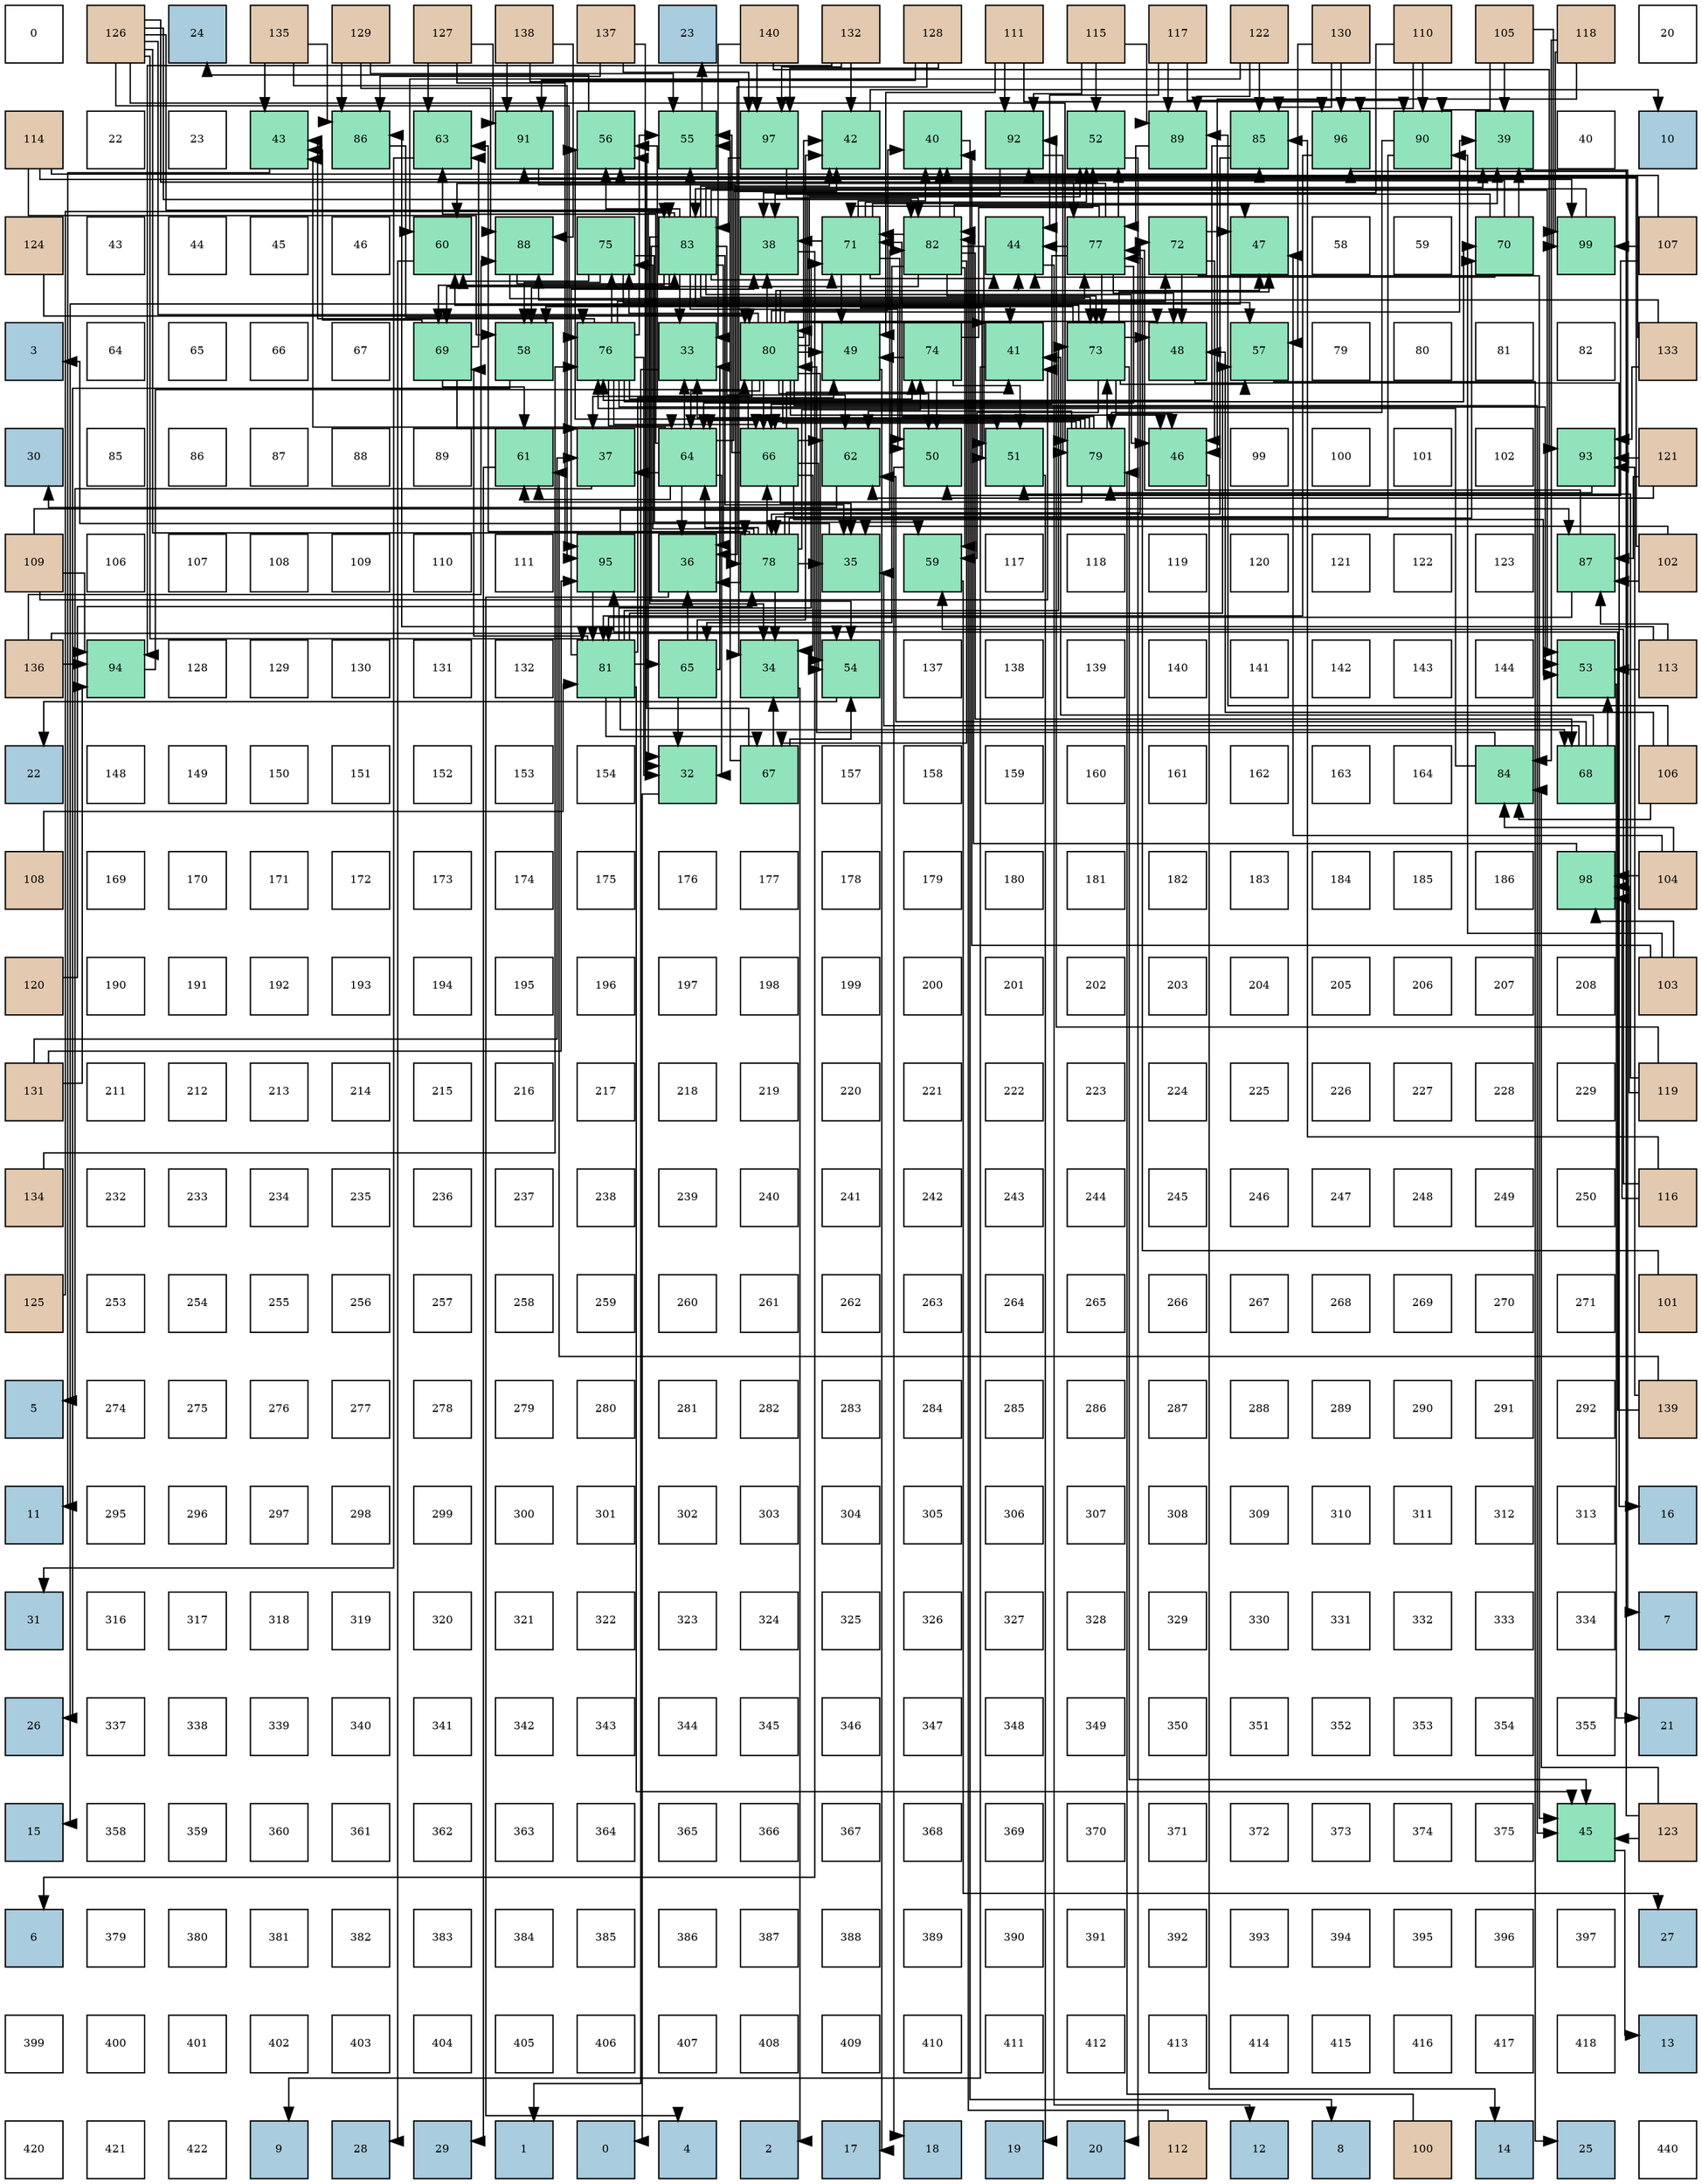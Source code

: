 digraph layout{
 rankdir=TB;
 splines=ortho;
 node [style=filled shape=square fixedsize=true width=0.6];
0[label="0", fontsize=8, fillcolor="#ffffff"];
1[label="126", fontsize=8, fillcolor="#e3c9af"];
2[label="24", fontsize=8, fillcolor="#a9ccde"];
3[label="135", fontsize=8, fillcolor="#e3c9af"];
4[label="129", fontsize=8, fillcolor="#e3c9af"];
5[label="127", fontsize=8, fillcolor="#e3c9af"];
6[label="138", fontsize=8, fillcolor="#e3c9af"];
7[label="137", fontsize=8, fillcolor="#e3c9af"];
8[label="23", fontsize=8, fillcolor="#a9ccde"];
9[label="140", fontsize=8, fillcolor="#e3c9af"];
10[label="132", fontsize=8, fillcolor="#e3c9af"];
11[label="128", fontsize=8, fillcolor="#e3c9af"];
12[label="111", fontsize=8, fillcolor="#e3c9af"];
13[label="115", fontsize=8, fillcolor="#e3c9af"];
14[label="117", fontsize=8, fillcolor="#e3c9af"];
15[label="122", fontsize=8, fillcolor="#e3c9af"];
16[label="130", fontsize=8, fillcolor="#e3c9af"];
17[label="110", fontsize=8, fillcolor="#e3c9af"];
18[label="105", fontsize=8, fillcolor="#e3c9af"];
19[label="118", fontsize=8, fillcolor="#e3c9af"];
20[label="20", fontsize=8, fillcolor="#ffffff"];
21[label="114", fontsize=8, fillcolor="#e3c9af"];
22[label="22", fontsize=8, fillcolor="#ffffff"];
23[label="23", fontsize=8, fillcolor="#ffffff"];
24[label="43", fontsize=8, fillcolor="#91e3bb"];
25[label="86", fontsize=8, fillcolor="#91e3bb"];
26[label="63", fontsize=8, fillcolor="#91e3bb"];
27[label="91", fontsize=8, fillcolor="#91e3bb"];
28[label="56", fontsize=8, fillcolor="#91e3bb"];
29[label="55", fontsize=8, fillcolor="#91e3bb"];
30[label="97", fontsize=8, fillcolor="#91e3bb"];
31[label="42", fontsize=8, fillcolor="#91e3bb"];
32[label="40", fontsize=8, fillcolor="#91e3bb"];
33[label="92", fontsize=8, fillcolor="#91e3bb"];
34[label="52", fontsize=8, fillcolor="#91e3bb"];
35[label="89", fontsize=8, fillcolor="#91e3bb"];
36[label="85", fontsize=8, fillcolor="#91e3bb"];
37[label="96", fontsize=8, fillcolor="#91e3bb"];
38[label="90", fontsize=8, fillcolor="#91e3bb"];
39[label="39", fontsize=8, fillcolor="#91e3bb"];
40[label="40", fontsize=8, fillcolor="#ffffff"];
41[label="10", fontsize=8, fillcolor="#a9ccde"];
42[label="124", fontsize=8, fillcolor="#e3c9af"];
43[label="43", fontsize=8, fillcolor="#ffffff"];
44[label="44", fontsize=8, fillcolor="#ffffff"];
45[label="45", fontsize=8, fillcolor="#ffffff"];
46[label="46", fontsize=8, fillcolor="#ffffff"];
47[label="60", fontsize=8, fillcolor="#91e3bb"];
48[label="88", fontsize=8, fillcolor="#91e3bb"];
49[label="75", fontsize=8, fillcolor="#91e3bb"];
50[label="83", fontsize=8, fillcolor="#91e3bb"];
51[label="38", fontsize=8, fillcolor="#91e3bb"];
52[label="71", fontsize=8, fillcolor="#91e3bb"];
53[label="82", fontsize=8, fillcolor="#91e3bb"];
54[label="44", fontsize=8, fillcolor="#91e3bb"];
55[label="77", fontsize=8, fillcolor="#91e3bb"];
56[label="72", fontsize=8, fillcolor="#91e3bb"];
57[label="47", fontsize=8, fillcolor="#91e3bb"];
58[label="58", fontsize=8, fillcolor="#ffffff"];
59[label="59", fontsize=8, fillcolor="#ffffff"];
60[label="70", fontsize=8, fillcolor="#91e3bb"];
61[label="99", fontsize=8, fillcolor="#91e3bb"];
62[label="107", fontsize=8, fillcolor="#e3c9af"];
63[label="3", fontsize=8, fillcolor="#a9ccde"];
64[label="64", fontsize=8, fillcolor="#ffffff"];
65[label="65", fontsize=8, fillcolor="#ffffff"];
66[label="66", fontsize=8, fillcolor="#ffffff"];
67[label="67", fontsize=8, fillcolor="#ffffff"];
68[label="69", fontsize=8, fillcolor="#91e3bb"];
69[label="58", fontsize=8, fillcolor="#91e3bb"];
70[label="76", fontsize=8, fillcolor="#91e3bb"];
71[label="33", fontsize=8, fillcolor="#91e3bb"];
72[label="80", fontsize=8, fillcolor="#91e3bb"];
73[label="49", fontsize=8, fillcolor="#91e3bb"];
74[label="74", fontsize=8, fillcolor="#91e3bb"];
75[label="41", fontsize=8, fillcolor="#91e3bb"];
76[label="73", fontsize=8, fillcolor="#91e3bb"];
77[label="48", fontsize=8, fillcolor="#91e3bb"];
78[label="57", fontsize=8, fillcolor="#91e3bb"];
79[label="79", fontsize=8, fillcolor="#ffffff"];
80[label="80", fontsize=8, fillcolor="#ffffff"];
81[label="81", fontsize=8, fillcolor="#ffffff"];
82[label="82", fontsize=8, fillcolor="#ffffff"];
83[label="133", fontsize=8, fillcolor="#e3c9af"];
84[label="30", fontsize=8, fillcolor="#a9ccde"];
85[label="85", fontsize=8, fillcolor="#ffffff"];
86[label="86", fontsize=8, fillcolor="#ffffff"];
87[label="87", fontsize=8, fillcolor="#ffffff"];
88[label="88", fontsize=8, fillcolor="#ffffff"];
89[label="89", fontsize=8, fillcolor="#ffffff"];
90[label="61", fontsize=8, fillcolor="#91e3bb"];
91[label="37", fontsize=8, fillcolor="#91e3bb"];
92[label="64", fontsize=8, fillcolor="#91e3bb"];
93[label="66", fontsize=8, fillcolor="#91e3bb"];
94[label="62", fontsize=8, fillcolor="#91e3bb"];
95[label="50", fontsize=8, fillcolor="#91e3bb"];
96[label="51", fontsize=8, fillcolor="#91e3bb"];
97[label="79", fontsize=8, fillcolor="#91e3bb"];
98[label="46", fontsize=8, fillcolor="#91e3bb"];
99[label="99", fontsize=8, fillcolor="#ffffff"];
100[label="100", fontsize=8, fillcolor="#ffffff"];
101[label="101", fontsize=8, fillcolor="#ffffff"];
102[label="102", fontsize=8, fillcolor="#ffffff"];
103[label="93", fontsize=8, fillcolor="#91e3bb"];
104[label="121", fontsize=8, fillcolor="#e3c9af"];
105[label="109", fontsize=8, fillcolor="#e3c9af"];
106[label="106", fontsize=8, fillcolor="#ffffff"];
107[label="107", fontsize=8, fillcolor="#ffffff"];
108[label="108", fontsize=8, fillcolor="#ffffff"];
109[label="109", fontsize=8, fillcolor="#ffffff"];
110[label="110", fontsize=8, fillcolor="#ffffff"];
111[label="111", fontsize=8, fillcolor="#ffffff"];
112[label="95", fontsize=8, fillcolor="#91e3bb"];
113[label="36", fontsize=8, fillcolor="#91e3bb"];
114[label="78", fontsize=8, fillcolor="#91e3bb"];
115[label="35", fontsize=8, fillcolor="#91e3bb"];
116[label="59", fontsize=8, fillcolor="#91e3bb"];
117[label="117", fontsize=8, fillcolor="#ffffff"];
118[label="118", fontsize=8, fillcolor="#ffffff"];
119[label="119", fontsize=8, fillcolor="#ffffff"];
120[label="120", fontsize=8, fillcolor="#ffffff"];
121[label="121", fontsize=8, fillcolor="#ffffff"];
122[label="122", fontsize=8, fillcolor="#ffffff"];
123[label="123", fontsize=8, fillcolor="#ffffff"];
124[label="87", fontsize=8, fillcolor="#91e3bb"];
125[label="102", fontsize=8, fillcolor="#e3c9af"];
126[label="136", fontsize=8, fillcolor="#e3c9af"];
127[label="94", fontsize=8, fillcolor="#91e3bb"];
128[label="128", fontsize=8, fillcolor="#ffffff"];
129[label="129", fontsize=8, fillcolor="#ffffff"];
130[label="130", fontsize=8, fillcolor="#ffffff"];
131[label="131", fontsize=8, fillcolor="#ffffff"];
132[label="132", fontsize=8, fillcolor="#ffffff"];
133[label="81", fontsize=8, fillcolor="#91e3bb"];
134[label="65", fontsize=8, fillcolor="#91e3bb"];
135[label="34", fontsize=8, fillcolor="#91e3bb"];
136[label="54", fontsize=8, fillcolor="#91e3bb"];
137[label="137", fontsize=8, fillcolor="#ffffff"];
138[label="138", fontsize=8, fillcolor="#ffffff"];
139[label="139", fontsize=8, fillcolor="#ffffff"];
140[label="140", fontsize=8, fillcolor="#ffffff"];
141[label="141", fontsize=8, fillcolor="#ffffff"];
142[label="142", fontsize=8, fillcolor="#ffffff"];
143[label="143", fontsize=8, fillcolor="#ffffff"];
144[label="144", fontsize=8, fillcolor="#ffffff"];
145[label="53", fontsize=8, fillcolor="#91e3bb"];
146[label="113", fontsize=8, fillcolor="#e3c9af"];
147[label="22", fontsize=8, fillcolor="#a9ccde"];
148[label="148", fontsize=8, fillcolor="#ffffff"];
149[label="149", fontsize=8, fillcolor="#ffffff"];
150[label="150", fontsize=8, fillcolor="#ffffff"];
151[label="151", fontsize=8, fillcolor="#ffffff"];
152[label="152", fontsize=8, fillcolor="#ffffff"];
153[label="153", fontsize=8, fillcolor="#ffffff"];
154[label="154", fontsize=8, fillcolor="#ffffff"];
155[label="32", fontsize=8, fillcolor="#91e3bb"];
156[label="67", fontsize=8, fillcolor="#91e3bb"];
157[label="157", fontsize=8, fillcolor="#ffffff"];
158[label="158", fontsize=8, fillcolor="#ffffff"];
159[label="159", fontsize=8, fillcolor="#ffffff"];
160[label="160", fontsize=8, fillcolor="#ffffff"];
161[label="161", fontsize=8, fillcolor="#ffffff"];
162[label="162", fontsize=8, fillcolor="#ffffff"];
163[label="163", fontsize=8, fillcolor="#ffffff"];
164[label="164", fontsize=8, fillcolor="#ffffff"];
165[label="84", fontsize=8, fillcolor="#91e3bb"];
166[label="68", fontsize=8, fillcolor="#91e3bb"];
167[label="106", fontsize=8, fillcolor="#e3c9af"];
168[label="108", fontsize=8, fillcolor="#e3c9af"];
169[label="169", fontsize=8, fillcolor="#ffffff"];
170[label="170", fontsize=8, fillcolor="#ffffff"];
171[label="171", fontsize=8, fillcolor="#ffffff"];
172[label="172", fontsize=8, fillcolor="#ffffff"];
173[label="173", fontsize=8, fillcolor="#ffffff"];
174[label="174", fontsize=8, fillcolor="#ffffff"];
175[label="175", fontsize=8, fillcolor="#ffffff"];
176[label="176", fontsize=8, fillcolor="#ffffff"];
177[label="177", fontsize=8, fillcolor="#ffffff"];
178[label="178", fontsize=8, fillcolor="#ffffff"];
179[label="179", fontsize=8, fillcolor="#ffffff"];
180[label="180", fontsize=8, fillcolor="#ffffff"];
181[label="181", fontsize=8, fillcolor="#ffffff"];
182[label="182", fontsize=8, fillcolor="#ffffff"];
183[label="183", fontsize=8, fillcolor="#ffffff"];
184[label="184", fontsize=8, fillcolor="#ffffff"];
185[label="185", fontsize=8, fillcolor="#ffffff"];
186[label="186", fontsize=8, fillcolor="#ffffff"];
187[label="98", fontsize=8, fillcolor="#91e3bb"];
188[label="104", fontsize=8, fillcolor="#e3c9af"];
189[label="120", fontsize=8, fillcolor="#e3c9af"];
190[label="190", fontsize=8, fillcolor="#ffffff"];
191[label="191", fontsize=8, fillcolor="#ffffff"];
192[label="192", fontsize=8, fillcolor="#ffffff"];
193[label="193", fontsize=8, fillcolor="#ffffff"];
194[label="194", fontsize=8, fillcolor="#ffffff"];
195[label="195", fontsize=8, fillcolor="#ffffff"];
196[label="196", fontsize=8, fillcolor="#ffffff"];
197[label="197", fontsize=8, fillcolor="#ffffff"];
198[label="198", fontsize=8, fillcolor="#ffffff"];
199[label="199", fontsize=8, fillcolor="#ffffff"];
200[label="200", fontsize=8, fillcolor="#ffffff"];
201[label="201", fontsize=8, fillcolor="#ffffff"];
202[label="202", fontsize=8, fillcolor="#ffffff"];
203[label="203", fontsize=8, fillcolor="#ffffff"];
204[label="204", fontsize=8, fillcolor="#ffffff"];
205[label="205", fontsize=8, fillcolor="#ffffff"];
206[label="206", fontsize=8, fillcolor="#ffffff"];
207[label="207", fontsize=8, fillcolor="#ffffff"];
208[label="208", fontsize=8, fillcolor="#ffffff"];
209[label="103", fontsize=8, fillcolor="#e3c9af"];
210[label="131", fontsize=8, fillcolor="#e3c9af"];
211[label="211", fontsize=8, fillcolor="#ffffff"];
212[label="212", fontsize=8, fillcolor="#ffffff"];
213[label="213", fontsize=8, fillcolor="#ffffff"];
214[label="214", fontsize=8, fillcolor="#ffffff"];
215[label="215", fontsize=8, fillcolor="#ffffff"];
216[label="216", fontsize=8, fillcolor="#ffffff"];
217[label="217", fontsize=8, fillcolor="#ffffff"];
218[label="218", fontsize=8, fillcolor="#ffffff"];
219[label="219", fontsize=8, fillcolor="#ffffff"];
220[label="220", fontsize=8, fillcolor="#ffffff"];
221[label="221", fontsize=8, fillcolor="#ffffff"];
222[label="222", fontsize=8, fillcolor="#ffffff"];
223[label="223", fontsize=8, fillcolor="#ffffff"];
224[label="224", fontsize=8, fillcolor="#ffffff"];
225[label="225", fontsize=8, fillcolor="#ffffff"];
226[label="226", fontsize=8, fillcolor="#ffffff"];
227[label="227", fontsize=8, fillcolor="#ffffff"];
228[label="228", fontsize=8, fillcolor="#ffffff"];
229[label="229", fontsize=8, fillcolor="#ffffff"];
230[label="119", fontsize=8, fillcolor="#e3c9af"];
231[label="134", fontsize=8, fillcolor="#e3c9af"];
232[label="232", fontsize=8, fillcolor="#ffffff"];
233[label="233", fontsize=8, fillcolor="#ffffff"];
234[label="234", fontsize=8, fillcolor="#ffffff"];
235[label="235", fontsize=8, fillcolor="#ffffff"];
236[label="236", fontsize=8, fillcolor="#ffffff"];
237[label="237", fontsize=8, fillcolor="#ffffff"];
238[label="238", fontsize=8, fillcolor="#ffffff"];
239[label="239", fontsize=8, fillcolor="#ffffff"];
240[label="240", fontsize=8, fillcolor="#ffffff"];
241[label="241", fontsize=8, fillcolor="#ffffff"];
242[label="242", fontsize=8, fillcolor="#ffffff"];
243[label="243", fontsize=8, fillcolor="#ffffff"];
244[label="244", fontsize=8, fillcolor="#ffffff"];
245[label="245", fontsize=8, fillcolor="#ffffff"];
246[label="246", fontsize=8, fillcolor="#ffffff"];
247[label="247", fontsize=8, fillcolor="#ffffff"];
248[label="248", fontsize=8, fillcolor="#ffffff"];
249[label="249", fontsize=8, fillcolor="#ffffff"];
250[label="250", fontsize=8, fillcolor="#ffffff"];
251[label="116", fontsize=8, fillcolor="#e3c9af"];
252[label="125", fontsize=8, fillcolor="#e3c9af"];
253[label="253", fontsize=8, fillcolor="#ffffff"];
254[label="254", fontsize=8, fillcolor="#ffffff"];
255[label="255", fontsize=8, fillcolor="#ffffff"];
256[label="256", fontsize=8, fillcolor="#ffffff"];
257[label="257", fontsize=8, fillcolor="#ffffff"];
258[label="258", fontsize=8, fillcolor="#ffffff"];
259[label="259", fontsize=8, fillcolor="#ffffff"];
260[label="260", fontsize=8, fillcolor="#ffffff"];
261[label="261", fontsize=8, fillcolor="#ffffff"];
262[label="262", fontsize=8, fillcolor="#ffffff"];
263[label="263", fontsize=8, fillcolor="#ffffff"];
264[label="264", fontsize=8, fillcolor="#ffffff"];
265[label="265", fontsize=8, fillcolor="#ffffff"];
266[label="266", fontsize=8, fillcolor="#ffffff"];
267[label="267", fontsize=8, fillcolor="#ffffff"];
268[label="268", fontsize=8, fillcolor="#ffffff"];
269[label="269", fontsize=8, fillcolor="#ffffff"];
270[label="270", fontsize=8, fillcolor="#ffffff"];
271[label="271", fontsize=8, fillcolor="#ffffff"];
272[label="101", fontsize=8, fillcolor="#e3c9af"];
273[label="5", fontsize=8, fillcolor="#a9ccde"];
274[label="274", fontsize=8, fillcolor="#ffffff"];
275[label="275", fontsize=8, fillcolor="#ffffff"];
276[label="276", fontsize=8, fillcolor="#ffffff"];
277[label="277", fontsize=8, fillcolor="#ffffff"];
278[label="278", fontsize=8, fillcolor="#ffffff"];
279[label="279", fontsize=8, fillcolor="#ffffff"];
280[label="280", fontsize=8, fillcolor="#ffffff"];
281[label="281", fontsize=8, fillcolor="#ffffff"];
282[label="282", fontsize=8, fillcolor="#ffffff"];
283[label="283", fontsize=8, fillcolor="#ffffff"];
284[label="284", fontsize=8, fillcolor="#ffffff"];
285[label="285", fontsize=8, fillcolor="#ffffff"];
286[label="286", fontsize=8, fillcolor="#ffffff"];
287[label="287", fontsize=8, fillcolor="#ffffff"];
288[label="288", fontsize=8, fillcolor="#ffffff"];
289[label="289", fontsize=8, fillcolor="#ffffff"];
290[label="290", fontsize=8, fillcolor="#ffffff"];
291[label="291", fontsize=8, fillcolor="#ffffff"];
292[label="292", fontsize=8, fillcolor="#ffffff"];
293[label="139", fontsize=8, fillcolor="#e3c9af"];
294[label="11", fontsize=8, fillcolor="#a9ccde"];
295[label="295", fontsize=8, fillcolor="#ffffff"];
296[label="296", fontsize=8, fillcolor="#ffffff"];
297[label="297", fontsize=8, fillcolor="#ffffff"];
298[label="298", fontsize=8, fillcolor="#ffffff"];
299[label="299", fontsize=8, fillcolor="#ffffff"];
300[label="300", fontsize=8, fillcolor="#ffffff"];
301[label="301", fontsize=8, fillcolor="#ffffff"];
302[label="302", fontsize=8, fillcolor="#ffffff"];
303[label="303", fontsize=8, fillcolor="#ffffff"];
304[label="304", fontsize=8, fillcolor="#ffffff"];
305[label="305", fontsize=8, fillcolor="#ffffff"];
306[label="306", fontsize=8, fillcolor="#ffffff"];
307[label="307", fontsize=8, fillcolor="#ffffff"];
308[label="308", fontsize=8, fillcolor="#ffffff"];
309[label="309", fontsize=8, fillcolor="#ffffff"];
310[label="310", fontsize=8, fillcolor="#ffffff"];
311[label="311", fontsize=8, fillcolor="#ffffff"];
312[label="312", fontsize=8, fillcolor="#ffffff"];
313[label="313", fontsize=8, fillcolor="#ffffff"];
314[label="16", fontsize=8, fillcolor="#a9ccde"];
315[label="31", fontsize=8, fillcolor="#a9ccde"];
316[label="316", fontsize=8, fillcolor="#ffffff"];
317[label="317", fontsize=8, fillcolor="#ffffff"];
318[label="318", fontsize=8, fillcolor="#ffffff"];
319[label="319", fontsize=8, fillcolor="#ffffff"];
320[label="320", fontsize=8, fillcolor="#ffffff"];
321[label="321", fontsize=8, fillcolor="#ffffff"];
322[label="322", fontsize=8, fillcolor="#ffffff"];
323[label="323", fontsize=8, fillcolor="#ffffff"];
324[label="324", fontsize=8, fillcolor="#ffffff"];
325[label="325", fontsize=8, fillcolor="#ffffff"];
326[label="326", fontsize=8, fillcolor="#ffffff"];
327[label="327", fontsize=8, fillcolor="#ffffff"];
328[label="328", fontsize=8, fillcolor="#ffffff"];
329[label="329", fontsize=8, fillcolor="#ffffff"];
330[label="330", fontsize=8, fillcolor="#ffffff"];
331[label="331", fontsize=8, fillcolor="#ffffff"];
332[label="332", fontsize=8, fillcolor="#ffffff"];
333[label="333", fontsize=8, fillcolor="#ffffff"];
334[label="334", fontsize=8, fillcolor="#ffffff"];
335[label="7", fontsize=8, fillcolor="#a9ccde"];
336[label="26", fontsize=8, fillcolor="#a9ccde"];
337[label="337", fontsize=8, fillcolor="#ffffff"];
338[label="338", fontsize=8, fillcolor="#ffffff"];
339[label="339", fontsize=8, fillcolor="#ffffff"];
340[label="340", fontsize=8, fillcolor="#ffffff"];
341[label="341", fontsize=8, fillcolor="#ffffff"];
342[label="342", fontsize=8, fillcolor="#ffffff"];
343[label="343", fontsize=8, fillcolor="#ffffff"];
344[label="344", fontsize=8, fillcolor="#ffffff"];
345[label="345", fontsize=8, fillcolor="#ffffff"];
346[label="346", fontsize=8, fillcolor="#ffffff"];
347[label="347", fontsize=8, fillcolor="#ffffff"];
348[label="348", fontsize=8, fillcolor="#ffffff"];
349[label="349", fontsize=8, fillcolor="#ffffff"];
350[label="350", fontsize=8, fillcolor="#ffffff"];
351[label="351", fontsize=8, fillcolor="#ffffff"];
352[label="352", fontsize=8, fillcolor="#ffffff"];
353[label="353", fontsize=8, fillcolor="#ffffff"];
354[label="354", fontsize=8, fillcolor="#ffffff"];
355[label="355", fontsize=8, fillcolor="#ffffff"];
356[label="21", fontsize=8, fillcolor="#a9ccde"];
357[label="15", fontsize=8, fillcolor="#a9ccde"];
358[label="358", fontsize=8, fillcolor="#ffffff"];
359[label="359", fontsize=8, fillcolor="#ffffff"];
360[label="360", fontsize=8, fillcolor="#ffffff"];
361[label="361", fontsize=8, fillcolor="#ffffff"];
362[label="362", fontsize=8, fillcolor="#ffffff"];
363[label="363", fontsize=8, fillcolor="#ffffff"];
364[label="364", fontsize=8, fillcolor="#ffffff"];
365[label="365", fontsize=8, fillcolor="#ffffff"];
366[label="366", fontsize=8, fillcolor="#ffffff"];
367[label="367", fontsize=8, fillcolor="#ffffff"];
368[label="368", fontsize=8, fillcolor="#ffffff"];
369[label="369", fontsize=8, fillcolor="#ffffff"];
370[label="370", fontsize=8, fillcolor="#ffffff"];
371[label="371", fontsize=8, fillcolor="#ffffff"];
372[label="372", fontsize=8, fillcolor="#ffffff"];
373[label="373", fontsize=8, fillcolor="#ffffff"];
374[label="374", fontsize=8, fillcolor="#ffffff"];
375[label="375", fontsize=8, fillcolor="#ffffff"];
376[label="45", fontsize=8, fillcolor="#91e3bb"];
377[label="123", fontsize=8, fillcolor="#e3c9af"];
378[label="6", fontsize=8, fillcolor="#a9ccde"];
379[label="379", fontsize=8, fillcolor="#ffffff"];
380[label="380", fontsize=8, fillcolor="#ffffff"];
381[label="381", fontsize=8, fillcolor="#ffffff"];
382[label="382", fontsize=8, fillcolor="#ffffff"];
383[label="383", fontsize=8, fillcolor="#ffffff"];
384[label="384", fontsize=8, fillcolor="#ffffff"];
385[label="385", fontsize=8, fillcolor="#ffffff"];
386[label="386", fontsize=8, fillcolor="#ffffff"];
387[label="387", fontsize=8, fillcolor="#ffffff"];
388[label="388", fontsize=8, fillcolor="#ffffff"];
389[label="389", fontsize=8, fillcolor="#ffffff"];
390[label="390", fontsize=8, fillcolor="#ffffff"];
391[label="391", fontsize=8, fillcolor="#ffffff"];
392[label="392", fontsize=8, fillcolor="#ffffff"];
393[label="393", fontsize=8, fillcolor="#ffffff"];
394[label="394", fontsize=8, fillcolor="#ffffff"];
395[label="395", fontsize=8, fillcolor="#ffffff"];
396[label="396", fontsize=8, fillcolor="#ffffff"];
397[label="397", fontsize=8, fillcolor="#ffffff"];
398[label="27", fontsize=8, fillcolor="#a9ccde"];
399[label="399", fontsize=8, fillcolor="#ffffff"];
400[label="400", fontsize=8, fillcolor="#ffffff"];
401[label="401", fontsize=8, fillcolor="#ffffff"];
402[label="402", fontsize=8, fillcolor="#ffffff"];
403[label="403", fontsize=8, fillcolor="#ffffff"];
404[label="404", fontsize=8, fillcolor="#ffffff"];
405[label="405", fontsize=8, fillcolor="#ffffff"];
406[label="406", fontsize=8, fillcolor="#ffffff"];
407[label="407", fontsize=8, fillcolor="#ffffff"];
408[label="408", fontsize=8, fillcolor="#ffffff"];
409[label="409", fontsize=8, fillcolor="#ffffff"];
410[label="410", fontsize=8, fillcolor="#ffffff"];
411[label="411", fontsize=8, fillcolor="#ffffff"];
412[label="412", fontsize=8, fillcolor="#ffffff"];
413[label="413", fontsize=8, fillcolor="#ffffff"];
414[label="414", fontsize=8, fillcolor="#ffffff"];
415[label="415", fontsize=8, fillcolor="#ffffff"];
416[label="416", fontsize=8, fillcolor="#ffffff"];
417[label="417", fontsize=8, fillcolor="#ffffff"];
418[label="418", fontsize=8, fillcolor="#ffffff"];
419[label="13", fontsize=8, fillcolor="#a9ccde"];
420[label="420", fontsize=8, fillcolor="#ffffff"];
421[label="421", fontsize=8, fillcolor="#ffffff"];
422[label="422", fontsize=8, fillcolor="#ffffff"];
423[label="9", fontsize=8, fillcolor="#a9ccde"];
424[label="28", fontsize=8, fillcolor="#a9ccde"];
425[label="29", fontsize=8, fillcolor="#a9ccde"];
426[label="1", fontsize=8, fillcolor="#a9ccde"];
427[label="0", fontsize=8, fillcolor="#a9ccde"];
428[label="4", fontsize=8, fillcolor="#a9ccde"];
429[label="2", fontsize=8, fillcolor="#a9ccde"];
430[label="17", fontsize=8, fillcolor="#a9ccde"];
431[label="18", fontsize=8, fillcolor="#a9ccde"];
432[label="19", fontsize=8, fillcolor="#a9ccde"];
433[label="20", fontsize=8, fillcolor="#a9ccde"];
434[label="112", fontsize=8, fillcolor="#e3c9af"];
435[label="12", fontsize=8, fillcolor="#a9ccde"];
436[label="8", fontsize=8, fillcolor="#a9ccde"];
437[label="100", fontsize=8, fillcolor="#e3c9af"];
438[label="14", fontsize=8, fillcolor="#a9ccde"];
439[label="25", fontsize=8, fillcolor="#a9ccde"];
440[label="440", fontsize=8, fillcolor="#ffffff"];
edge [constraint=false, style=vis];155 -> 427;
71 -> 426;
135 -> 429;
115 -> 63;
113 -> 428;
91 -> 273;
51 -> 378;
39 -> 335;
32 -> 436;
75 -> 423;
31 -> 41;
24 -> 294;
54 -> 435;
376 -> 419;
98 -> 438;
57 -> 357;
77 -> 314;
73 -> 430;
95 -> 431;
96 -> 432;
34 -> 433;
145 -> 356;
136 -> 147;
29 -> 8;
28 -> 2;
78 -> 439;
69 -> 336;
116 -> 398;
47 -> 424;
90 -> 425;
94 -> 84;
26 -> 315;
92 -> 155;
92 -> 71;
92 -> 113;
92 -> 91;
92 -> 31;
92 -> 24;
92 -> 90;
92 -> 26;
134 -> 155;
134 -> 71;
134 -> 113;
134 -> 31;
93 -> 135;
93 -> 115;
93 -> 75;
93 -> 145;
93 -> 136;
93 -> 29;
93 -> 28;
93 -> 94;
156 -> 135;
156 -> 136;
156 -> 29;
156 -> 28;
166 -> 115;
166 -> 75;
166 -> 145;
166 -> 94;
68 -> 91;
68 -> 24;
68 -> 90;
68 -> 26;
60 -> 51;
60 -> 39;
60 -> 32;
60 -> 54;
52 -> 51;
52 -> 39;
52 -> 32;
52 -> 54;
52 -> 73;
52 -> 95;
52 -> 96;
52 -> 34;
56 -> 376;
56 -> 98;
56 -> 57;
56 -> 77;
76 -> 376;
76 -> 98;
76 -> 57;
76 -> 77;
76 -> 78;
76 -> 69;
76 -> 116;
76 -> 47;
74 -> 73;
74 -> 95;
74 -> 96;
74 -> 34;
49 -> 78;
49 -> 69;
49 -> 116;
49 -> 47;
70 -> 155;
70 -> 24;
70 -> 145;
70 -> 29;
70 -> 92;
70 -> 93;
70 -> 60;
70 -> 56;
70 -> 74;
70 -> 49;
55 -> 54;
55 -> 77;
55 -> 34;
55 -> 47;
55 -> 92;
55 -> 93;
55 -> 52;
55 -> 76;
114 -> 135;
114 -> 115;
114 -> 113;
114 -> 26;
114 -> 92;
114 -> 93;
114 -> 60;
114 -> 56;
114 -> 74;
114 -> 49;
97 -> 71;
97 -> 28;
97 -> 90;
97 -> 94;
97 -> 92;
97 -> 93;
97 -> 52;
97 -> 76;
72 -> 91;
72 -> 51;
72 -> 39;
72 -> 32;
72 -> 75;
72 -> 31;
72 -> 54;
72 -> 376;
72 -> 98;
72 -> 57;
72 -> 77;
72 -> 73;
72 -> 95;
72 -> 96;
72 -> 34;
72 -> 136;
72 -> 92;
72 -> 93;
72 -> 49;
133 -> 51;
133 -> 376;
133 -> 73;
133 -> 78;
133 -> 134;
133 -> 156;
133 -> 166;
133 -> 68;
133 -> 52;
133 -> 76;
53 -> 32;
53 -> 57;
53 -> 96;
53 -> 116;
53 -> 134;
53 -> 156;
53 -> 166;
53 -> 68;
53 -> 52;
53 -> 76;
50 -> 155;
50 -> 71;
50 -> 135;
50 -> 115;
50 -> 113;
50 -> 39;
50 -> 75;
50 -> 31;
50 -> 98;
50 -> 95;
50 -> 145;
50 -> 136;
50 -> 29;
50 -> 28;
50 -> 69;
50 -> 94;
50 -> 68;
50 -> 52;
50 -> 76;
165 -> 70;
165 -> 72;
36 -> 70;
36 -> 114;
25 -> 70;
124 -> 55;
124 -> 133;
48 -> 55;
48 -> 50;
35 -> 55;
38 -> 114;
38 -> 97;
27 -> 114;
33 -> 97;
33 -> 72;
103 -> 97;
127 -> 72;
112 -> 133;
112 -> 53;
37 -> 133;
30 -> 53;
30 -> 50;
187 -> 53;
61 -> 50;
437 -> 97;
272 -> 55;
125 -> 115;
125 -> 124;
125 -> 27;
209 -> 32;
209 -> 38;
209 -> 187;
188 -> 57;
188 -> 165;
188 -> 187;
18 -> 39;
18 -> 38;
18 -> 61;
167 -> 77;
167 -> 165;
167 -> 35;
62 -> 95;
62 -> 33;
62 -> 61;
168 -> 133;
105 -> 75;
105 -> 124;
105 -> 127;
17 -> 51;
17 -> 38;
17 -> 37;
12 -> 73;
12 -> 33;
12 -> 37;
434 -> 53;
146 -> 145;
146 -> 25;
146 -> 124;
21 -> 69;
21 -> 36;
21 -> 61;
13 -> 34;
13 -> 35;
13 -> 33;
251 -> 116;
251 -> 36;
251 -> 187;
14 -> 54;
14 -> 35;
14 -> 38;
19 -> 98;
19 -> 165;
19 -> 61;
230 -> 96;
230 -> 33;
230 -> 187;
189 -> 114;
104 -> 94;
104 -> 124;
104 -> 103;
15 -> 47;
15 -> 36;
15 -> 35;
377 -> 376;
377 -> 165;
377 -> 37;
42 -> 72;
252 -> 50;
1 -> 70;
1 -> 55;
1 -> 114;
1 -> 97;
1 -> 72;
1 -> 133;
1 -> 53;
1 -> 50;
5 -> 26;
5 -> 27;
5 -> 112;
11 -> 113;
11 -> 27;
11 -> 30;
4 -> 29;
4 -> 25;
4 -> 48;
16 -> 78;
16 -> 36;
16 -> 37;
210 -> 91;
210 -> 127;
210 -> 112;
10 -> 31;
10 -> 127;
10 -> 30;
83 -> 28;
83 -> 48;
83 -> 103;
231 -> 70;
3 -> 24;
3 -> 25;
3 -> 112;
126 -> 136;
126 -> 48;
126 -> 127;
7 -> 155;
7 -> 25;
7 -> 30;
6 -> 135;
6 -> 48;
6 -> 27;
293 -> 90;
293 -> 103;
293 -> 112;
9 -> 71;
9 -> 103;
9 -> 30;
edge [constraint=true, style=invis];
0 -> 21 -> 42 -> 63 -> 84 -> 105 -> 126 -> 147 -> 168 -> 189 -> 210 -> 231 -> 252 -> 273 -> 294 -> 315 -> 336 -> 357 -> 378 -> 399 -> 420;
1 -> 22 -> 43 -> 64 -> 85 -> 106 -> 127 -> 148 -> 169 -> 190 -> 211 -> 232 -> 253 -> 274 -> 295 -> 316 -> 337 -> 358 -> 379 -> 400 -> 421;
2 -> 23 -> 44 -> 65 -> 86 -> 107 -> 128 -> 149 -> 170 -> 191 -> 212 -> 233 -> 254 -> 275 -> 296 -> 317 -> 338 -> 359 -> 380 -> 401 -> 422;
3 -> 24 -> 45 -> 66 -> 87 -> 108 -> 129 -> 150 -> 171 -> 192 -> 213 -> 234 -> 255 -> 276 -> 297 -> 318 -> 339 -> 360 -> 381 -> 402 -> 423;
4 -> 25 -> 46 -> 67 -> 88 -> 109 -> 130 -> 151 -> 172 -> 193 -> 214 -> 235 -> 256 -> 277 -> 298 -> 319 -> 340 -> 361 -> 382 -> 403 -> 424;
5 -> 26 -> 47 -> 68 -> 89 -> 110 -> 131 -> 152 -> 173 -> 194 -> 215 -> 236 -> 257 -> 278 -> 299 -> 320 -> 341 -> 362 -> 383 -> 404 -> 425;
6 -> 27 -> 48 -> 69 -> 90 -> 111 -> 132 -> 153 -> 174 -> 195 -> 216 -> 237 -> 258 -> 279 -> 300 -> 321 -> 342 -> 363 -> 384 -> 405 -> 426;
7 -> 28 -> 49 -> 70 -> 91 -> 112 -> 133 -> 154 -> 175 -> 196 -> 217 -> 238 -> 259 -> 280 -> 301 -> 322 -> 343 -> 364 -> 385 -> 406 -> 427;
8 -> 29 -> 50 -> 71 -> 92 -> 113 -> 134 -> 155 -> 176 -> 197 -> 218 -> 239 -> 260 -> 281 -> 302 -> 323 -> 344 -> 365 -> 386 -> 407 -> 428;
9 -> 30 -> 51 -> 72 -> 93 -> 114 -> 135 -> 156 -> 177 -> 198 -> 219 -> 240 -> 261 -> 282 -> 303 -> 324 -> 345 -> 366 -> 387 -> 408 -> 429;
10 -> 31 -> 52 -> 73 -> 94 -> 115 -> 136 -> 157 -> 178 -> 199 -> 220 -> 241 -> 262 -> 283 -> 304 -> 325 -> 346 -> 367 -> 388 -> 409 -> 430;
11 -> 32 -> 53 -> 74 -> 95 -> 116 -> 137 -> 158 -> 179 -> 200 -> 221 -> 242 -> 263 -> 284 -> 305 -> 326 -> 347 -> 368 -> 389 -> 410 -> 431;
12 -> 33 -> 54 -> 75 -> 96 -> 117 -> 138 -> 159 -> 180 -> 201 -> 222 -> 243 -> 264 -> 285 -> 306 -> 327 -> 348 -> 369 -> 390 -> 411 -> 432;
13 -> 34 -> 55 -> 76 -> 97 -> 118 -> 139 -> 160 -> 181 -> 202 -> 223 -> 244 -> 265 -> 286 -> 307 -> 328 -> 349 -> 370 -> 391 -> 412 -> 433;
14 -> 35 -> 56 -> 77 -> 98 -> 119 -> 140 -> 161 -> 182 -> 203 -> 224 -> 245 -> 266 -> 287 -> 308 -> 329 -> 350 -> 371 -> 392 -> 413 -> 434;
15 -> 36 -> 57 -> 78 -> 99 -> 120 -> 141 -> 162 -> 183 -> 204 -> 225 -> 246 -> 267 -> 288 -> 309 -> 330 -> 351 -> 372 -> 393 -> 414 -> 435;
16 -> 37 -> 58 -> 79 -> 100 -> 121 -> 142 -> 163 -> 184 -> 205 -> 226 -> 247 -> 268 -> 289 -> 310 -> 331 -> 352 -> 373 -> 394 -> 415 -> 436;
17 -> 38 -> 59 -> 80 -> 101 -> 122 -> 143 -> 164 -> 185 -> 206 -> 227 -> 248 -> 269 -> 290 -> 311 -> 332 -> 353 -> 374 -> 395 -> 416 -> 437;
18 -> 39 -> 60 -> 81 -> 102 -> 123 -> 144 -> 165 -> 186 -> 207 -> 228 -> 249 -> 270 -> 291 -> 312 -> 333 -> 354 -> 375 -> 396 -> 417 -> 438;
19 -> 40 -> 61 -> 82 -> 103 -> 124 -> 145 -> 166 -> 187 -> 208 -> 229 -> 250 -> 271 -> 292 -> 313 -> 334 -> 355 -> 376 -> 397 -> 418 -> 439;
20 -> 41 -> 62 -> 83 -> 104 -> 125 -> 146 -> 167 -> 188 -> 209 -> 230 -> 251 -> 272 -> 293 -> 314 -> 335 -> 356 -> 377 -> 398 -> 419 -> 440;
rank = same {0 -> 1 -> 2 -> 3 -> 4 -> 5 -> 6 -> 7 -> 8 -> 9 -> 10 -> 11 -> 12 -> 13 -> 14 -> 15 -> 16 -> 17 -> 18 -> 19 -> 20};
rank = same {21 -> 22 -> 23 -> 24 -> 25 -> 26 -> 27 -> 28 -> 29 -> 30 -> 31 -> 32 -> 33 -> 34 -> 35 -> 36 -> 37 -> 38 -> 39 -> 40 -> 41};
rank = same {42 -> 43 -> 44 -> 45 -> 46 -> 47 -> 48 -> 49 -> 50 -> 51 -> 52 -> 53 -> 54 -> 55 -> 56 -> 57 -> 58 -> 59 -> 60 -> 61 -> 62};
rank = same {63 -> 64 -> 65 -> 66 -> 67 -> 68 -> 69 -> 70 -> 71 -> 72 -> 73 -> 74 -> 75 -> 76 -> 77 -> 78 -> 79 -> 80 -> 81 -> 82 -> 83};
rank = same {84 -> 85 -> 86 -> 87 -> 88 -> 89 -> 90 -> 91 -> 92 -> 93 -> 94 -> 95 -> 96 -> 97 -> 98 -> 99 -> 100 -> 101 -> 102 -> 103 -> 104};
rank = same {105 -> 106 -> 107 -> 108 -> 109 -> 110 -> 111 -> 112 -> 113 -> 114 -> 115 -> 116 -> 117 -> 118 -> 119 -> 120 -> 121 -> 122 -> 123 -> 124 -> 125};
rank = same {126 -> 127 -> 128 -> 129 -> 130 -> 131 -> 132 -> 133 -> 134 -> 135 -> 136 -> 137 -> 138 -> 139 -> 140 -> 141 -> 142 -> 143 -> 144 -> 145 -> 146};
rank = same {147 -> 148 -> 149 -> 150 -> 151 -> 152 -> 153 -> 154 -> 155 -> 156 -> 157 -> 158 -> 159 -> 160 -> 161 -> 162 -> 163 -> 164 -> 165 -> 166 -> 167};
rank = same {168 -> 169 -> 170 -> 171 -> 172 -> 173 -> 174 -> 175 -> 176 -> 177 -> 178 -> 179 -> 180 -> 181 -> 182 -> 183 -> 184 -> 185 -> 186 -> 187 -> 188};
rank = same {189 -> 190 -> 191 -> 192 -> 193 -> 194 -> 195 -> 196 -> 197 -> 198 -> 199 -> 200 -> 201 -> 202 -> 203 -> 204 -> 205 -> 206 -> 207 -> 208 -> 209};
rank = same {210 -> 211 -> 212 -> 213 -> 214 -> 215 -> 216 -> 217 -> 218 -> 219 -> 220 -> 221 -> 222 -> 223 -> 224 -> 225 -> 226 -> 227 -> 228 -> 229 -> 230};
rank = same {231 -> 232 -> 233 -> 234 -> 235 -> 236 -> 237 -> 238 -> 239 -> 240 -> 241 -> 242 -> 243 -> 244 -> 245 -> 246 -> 247 -> 248 -> 249 -> 250 -> 251};
rank = same {252 -> 253 -> 254 -> 255 -> 256 -> 257 -> 258 -> 259 -> 260 -> 261 -> 262 -> 263 -> 264 -> 265 -> 266 -> 267 -> 268 -> 269 -> 270 -> 271 -> 272};
rank = same {273 -> 274 -> 275 -> 276 -> 277 -> 278 -> 279 -> 280 -> 281 -> 282 -> 283 -> 284 -> 285 -> 286 -> 287 -> 288 -> 289 -> 290 -> 291 -> 292 -> 293};
rank = same {294 -> 295 -> 296 -> 297 -> 298 -> 299 -> 300 -> 301 -> 302 -> 303 -> 304 -> 305 -> 306 -> 307 -> 308 -> 309 -> 310 -> 311 -> 312 -> 313 -> 314};
rank = same {315 -> 316 -> 317 -> 318 -> 319 -> 320 -> 321 -> 322 -> 323 -> 324 -> 325 -> 326 -> 327 -> 328 -> 329 -> 330 -> 331 -> 332 -> 333 -> 334 -> 335};
rank = same {336 -> 337 -> 338 -> 339 -> 340 -> 341 -> 342 -> 343 -> 344 -> 345 -> 346 -> 347 -> 348 -> 349 -> 350 -> 351 -> 352 -> 353 -> 354 -> 355 -> 356};
rank = same {357 -> 358 -> 359 -> 360 -> 361 -> 362 -> 363 -> 364 -> 365 -> 366 -> 367 -> 368 -> 369 -> 370 -> 371 -> 372 -> 373 -> 374 -> 375 -> 376 -> 377};
rank = same {378 -> 379 -> 380 -> 381 -> 382 -> 383 -> 384 -> 385 -> 386 -> 387 -> 388 -> 389 -> 390 -> 391 -> 392 -> 393 -> 394 -> 395 -> 396 -> 397 -> 398};
rank = same {399 -> 400 -> 401 -> 402 -> 403 -> 404 -> 405 -> 406 -> 407 -> 408 -> 409 -> 410 -> 411 -> 412 -> 413 -> 414 -> 415 -> 416 -> 417 -> 418 -> 419};
rank = same {420 -> 421 -> 422 -> 423 -> 424 -> 425 -> 426 -> 427 -> 428 -> 429 -> 430 -> 431 -> 432 -> 433 -> 434 -> 435 -> 436 -> 437 -> 438 -> 439 -> 440};
}